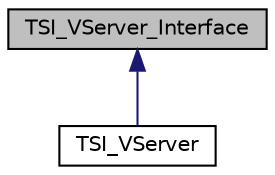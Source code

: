 digraph "TSI_VServer_Interface"
{
  edge [fontname="Helvetica",fontsize="10",labelfontname="Helvetica",labelfontsize="10"];
  node [fontname="Helvetica",fontsize="10",shape=record];
  Node0 [label="TSI_VServer_Interface",height=0.2,width=0.4,color="black", fillcolor="grey75", style="filled", fontcolor="black"];
  Node0 -> Node1 [dir="back",color="midnightblue",fontsize="10",style="solid",fontname="Helvetica"];
  Node1 [label="TSI_VServer",height=0.2,width=0.4,color="black", fillcolor="white", style="filled",URL="$dd/dd3/class_t_s_i___client_1_1_models_1_1_t_s_i___v_server.html"];
}
